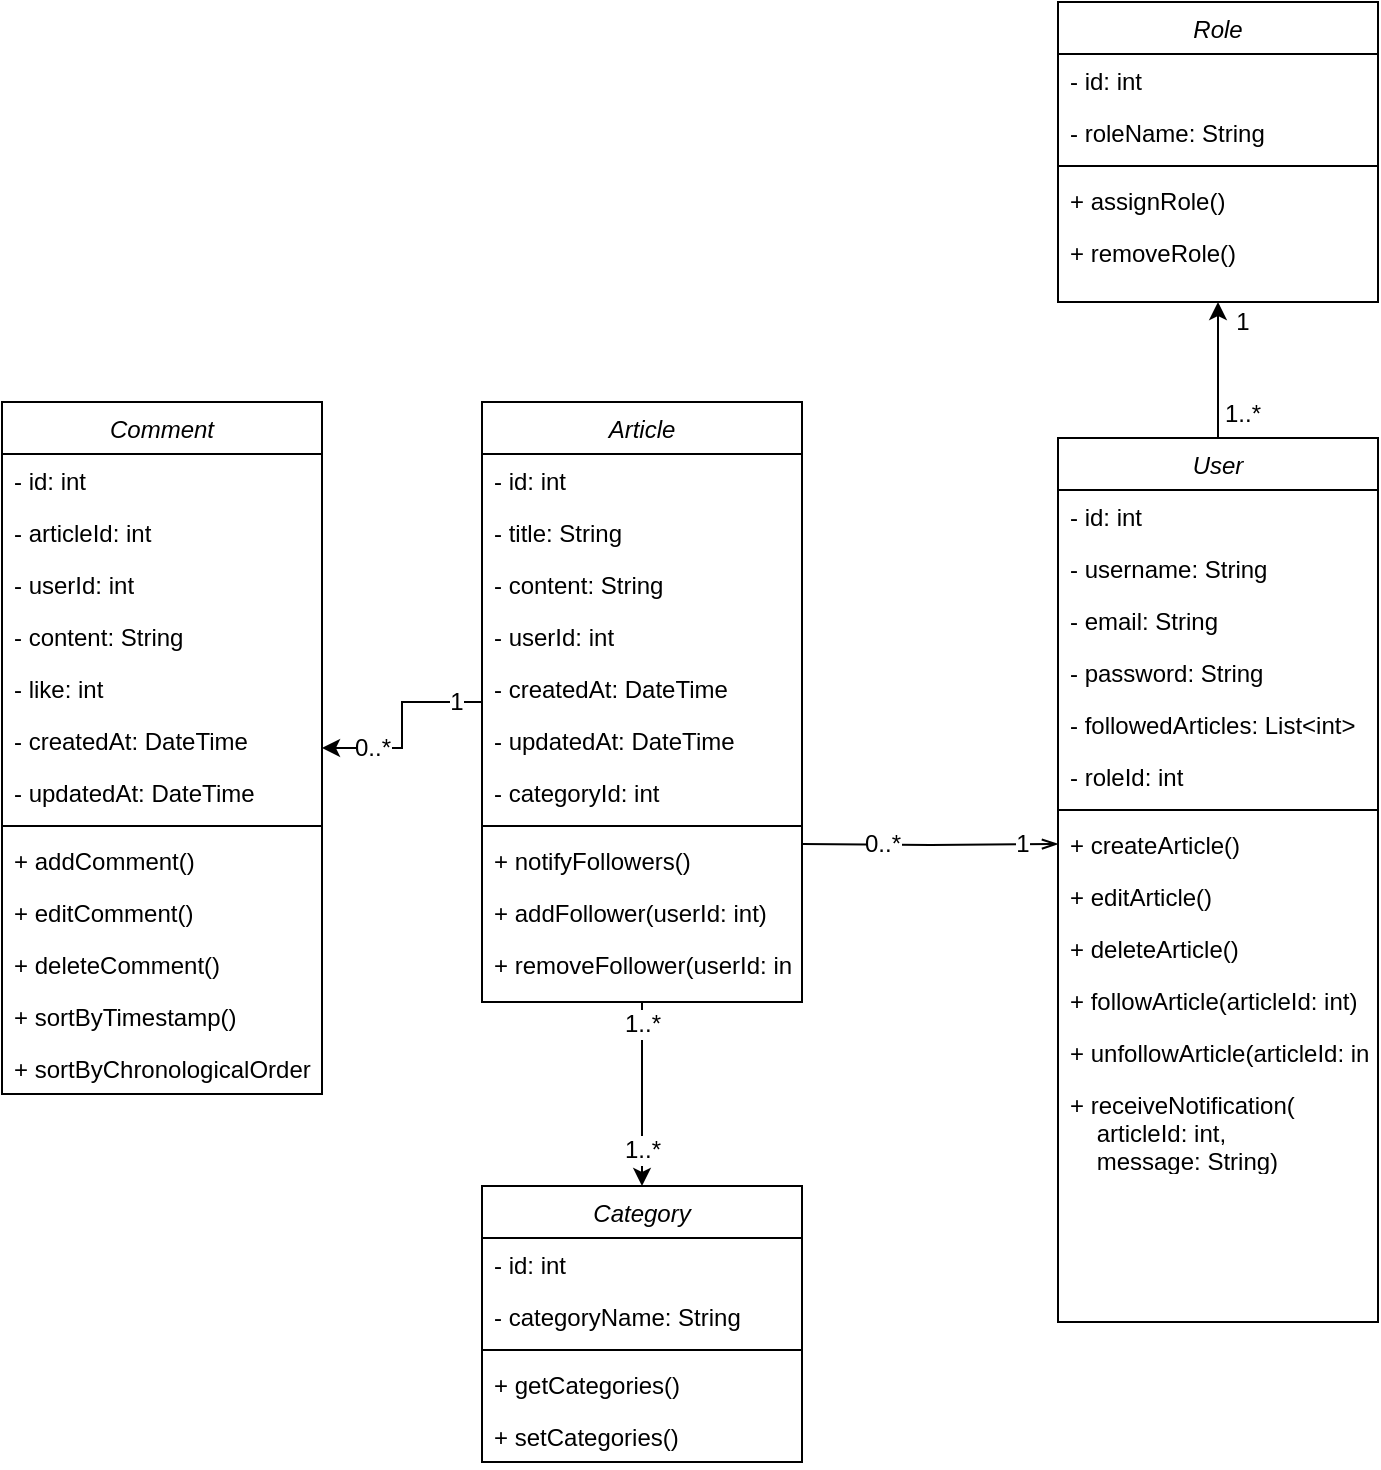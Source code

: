 <mxfile version="24.8.0">
  <diagram id="C5RBs43oDa-KdzZeNtuy" name="Page-1">
    <mxGraphModel dx="846" dy="686" grid="1" gridSize="10" guides="1" tooltips="1" connect="1" arrows="1" fold="1" page="1" pageScale="1" pageWidth="1169" pageHeight="827" math="0" shadow="0">
      <root>
        <mxCell id="WIyWlLk6GJQsqaUBKTNV-0" />
        <mxCell id="WIyWlLk6GJQsqaUBKTNV-1" parent="WIyWlLk6GJQsqaUBKTNV-0" />
        <mxCell id="Fy5Vtntc7LkFZaJxoZxp-55" value="" style="edgeStyle=orthogonalEdgeStyle;rounded=0;orthogonalLoop=1;jettySize=auto;html=1;" parent="WIyWlLk6GJQsqaUBKTNV-1" source="zkfFHV4jXpPFQw0GAbJ--0" target="Fy5Vtntc7LkFZaJxoZxp-44" edge="1">
          <mxGeometry relative="1" as="geometry" />
        </mxCell>
        <mxCell id="VkrEDVm7ht7ysy5g14_v-8" value="1..*" style="edgeLabel;html=1;align=center;verticalAlign=middle;resizable=0;points=[];fontSize=12;" vertex="1" connectable="0" parent="Fy5Vtntc7LkFZaJxoZxp-55">
          <mxGeometry x="-0.647" relative="1" as="geometry">
            <mxPoint x="12" as="offset" />
          </mxGeometry>
        </mxCell>
        <mxCell id="VkrEDVm7ht7ysy5g14_v-9" value="1" style="edgeLabel;html=1;align=center;verticalAlign=middle;resizable=0;points=[];fontSize=12;" vertex="1" connectable="0" parent="Fy5Vtntc7LkFZaJxoZxp-55">
          <mxGeometry x="0.5" y="-2" relative="1" as="geometry">
            <mxPoint x="10" y="-7" as="offset" />
          </mxGeometry>
        </mxCell>
        <mxCell id="zkfFHV4jXpPFQw0GAbJ--0" value="User" style="swimlane;fontStyle=2;align=center;verticalAlign=top;childLayout=stackLayout;horizontal=1;startSize=26;horizontalStack=0;resizeParent=1;resizeLast=0;collapsible=1;marginBottom=0;rounded=0;shadow=0;strokeWidth=1;" parent="WIyWlLk6GJQsqaUBKTNV-1" vertex="1">
          <mxGeometry x="688" y="248" width="160" height="442" as="geometry">
            <mxRectangle x="230" y="140" width="160" height="26" as="alternateBounds" />
          </mxGeometry>
        </mxCell>
        <mxCell id="zkfFHV4jXpPFQw0GAbJ--1" value="- id: int" style="text;align=left;verticalAlign=top;spacingLeft=4;spacingRight=4;overflow=hidden;rotatable=0;points=[[0,0.5],[1,0.5]];portConstraint=eastwest;" parent="zkfFHV4jXpPFQw0GAbJ--0" vertex="1">
          <mxGeometry y="26" width="160" height="26" as="geometry" />
        </mxCell>
        <mxCell id="zkfFHV4jXpPFQw0GAbJ--2" value="- username: String" style="text;align=left;verticalAlign=top;spacingLeft=4;spacingRight=4;overflow=hidden;rotatable=0;points=[[0,0.5],[1,0.5]];portConstraint=eastwest;rounded=0;shadow=0;html=0;" parent="zkfFHV4jXpPFQw0GAbJ--0" vertex="1">
          <mxGeometry y="52" width="160" height="26" as="geometry" />
        </mxCell>
        <mxCell id="zkfFHV4jXpPFQw0GAbJ--3" value="- email: String" style="text;align=left;verticalAlign=top;spacingLeft=4;spacingRight=4;overflow=hidden;rotatable=0;points=[[0,0.5],[1,0.5]];portConstraint=eastwest;rounded=0;shadow=0;html=0;" parent="zkfFHV4jXpPFQw0GAbJ--0" vertex="1">
          <mxGeometry y="78" width="160" height="26" as="geometry" />
        </mxCell>
        <mxCell id="Fy5Vtntc7LkFZaJxoZxp-0" value="- password: String" style="text;align=left;verticalAlign=top;spacingLeft=4;spacingRight=4;overflow=hidden;rotatable=0;points=[[0,0.5],[1,0.5]];portConstraint=eastwest;rounded=0;shadow=0;html=0;" parent="zkfFHV4jXpPFQw0GAbJ--0" vertex="1">
          <mxGeometry y="104" width="160" height="26" as="geometry" />
        </mxCell>
        <mxCell id="VkrEDVm7ht7ysy5g14_v-32" value="- followedArticles: List&lt;int&gt;" style="text;align=left;verticalAlign=top;spacingLeft=4;spacingRight=4;overflow=hidden;rotatable=0;points=[[0,0.5],[1,0.5]];portConstraint=eastwest;rounded=0;shadow=0;html=0;" vertex="1" parent="zkfFHV4jXpPFQw0GAbJ--0">
          <mxGeometry y="130" width="160" height="26" as="geometry" />
        </mxCell>
        <mxCell id="Fy5Vtntc7LkFZaJxoZxp-43" value="- roleId: int" style="text;align=left;verticalAlign=top;spacingLeft=4;spacingRight=4;overflow=hidden;rotatable=0;points=[[0,0.5],[1,0.5]];portConstraint=eastwest;rounded=0;shadow=0;html=0;" parent="zkfFHV4jXpPFQw0GAbJ--0" vertex="1">
          <mxGeometry y="156" width="160" height="26" as="geometry" />
        </mxCell>
        <mxCell id="zkfFHV4jXpPFQw0GAbJ--4" value="" style="line;html=1;strokeWidth=1;align=left;verticalAlign=middle;spacingTop=-1;spacingLeft=3;spacingRight=3;rotatable=0;labelPosition=right;points=[];portConstraint=eastwest;" parent="zkfFHV4jXpPFQw0GAbJ--0" vertex="1">
          <mxGeometry y="182" width="160" height="8" as="geometry" />
        </mxCell>
        <mxCell id="zkfFHV4jXpPFQw0GAbJ--5" value="+ createArticle()" style="text;align=left;verticalAlign=top;spacingLeft=4;spacingRight=4;overflow=hidden;rotatable=0;points=[[0,0.5],[1,0.5]];portConstraint=eastwest;" parent="zkfFHV4jXpPFQw0GAbJ--0" vertex="1">
          <mxGeometry y="190" width="160" height="26" as="geometry" />
        </mxCell>
        <mxCell id="Fy5Vtntc7LkFZaJxoZxp-1" value="+ editArticle()" style="text;align=left;verticalAlign=top;spacingLeft=4;spacingRight=4;overflow=hidden;rotatable=0;points=[[0,0.5],[1,0.5]];portConstraint=eastwest;" parent="zkfFHV4jXpPFQw0GAbJ--0" vertex="1">
          <mxGeometry y="216" width="160" height="26" as="geometry" />
        </mxCell>
        <mxCell id="Fy5Vtntc7LkFZaJxoZxp-4" value="+ deleteArticle()" style="text;align=left;verticalAlign=top;spacingLeft=4;spacingRight=4;overflow=hidden;rotatable=0;points=[[0,0.5],[1,0.5]];portConstraint=eastwest;" parent="zkfFHV4jXpPFQw0GAbJ--0" vertex="1">
          <mxGeometry y="242" width="160" height="26" as="geometry" />
        </mxCell>
        <mxCell id="VkrEDVm7ht7ysy5g14_v-31" value="+ followArticle(articleId: int)" style="text;align=left;verticalAlign=top;spacingLeft=4;spacingRight=4;overflow=hidden;rotatable=0;points=[[0,0.5],[1,0.5]];portConstraint=eastwest;" vertex="1" parent="zkfFHV4jXpPFQw0GAbJ--0">
          <mxGeometry y="268" width="160" height="26" as="geometry" />
        </mxCell>
        <mxCell id="VkrEDVm7ht7ysy5g14_v-33" value="+ unfollowArticle(articleId: int)" style="text;align=left;verticalAlign=top;spacingLeft=4;spacingRight=4;overflow=hidden;rotatable=0;points=[[0,0.5],[1,0.5]];portConstraint=eastwest;" vertex="1" parent="zkfFHV4jXpPFQw0GAbJ--0">
          <mxGeometry y="294" width="160" height="26" as="geometry" />
        </mxCell>
        <mxCell id="VkrEDVm7ht7ysy5g14_v-30" value="+ receiveNotification(&#xa;    articleId: int, &#xa;    message: String)" style="text;align=left;verticalAlign=top;spacingLeft=4;spacingRight=4;overflow=hidden;rotatable=0;points=[[0,0.5],[1,0.5]];portConstraint=eastwest;" vertex="1" parent="zkfFHV4jXpPFQw0GAbJ--0">
          <mxGeometry y="320" width="160" height="44" as="geometry" />
        </mxCell>
        <mxCell id="Fy5Vtntc7LkFZaJxoZxp-29" value="" style="edgeStyle=orthogonalEdgeStyle;rounded=0;orthogonalLoop=1;jettySize=auto;html=1;" parent="WIyWlLk6GJQsqaUBKTNV-1" source="Fy5Vtntc7LkFZaJxoZxp-5" target="Fy5Vtntc7LkFZaJxoZxp-20" edge="1">
          <mxGeometry relative="1" as="geometry" />
        </mxCell>
        <mxCell id="VkrEDVm7ht7ysy5g14_v-4" value="1" style="edgeLabel;html=1;align=center;verticalAlign=middle;resizable=0;points=[];fontSize=12;" vertex="1" connectable="0" parent="Fy5Vtntc7LkFZaJxoZxp-29">
          <mxGeometry x="-0.75" relative="1" as="geometry">
            <mxPoint as="offset" />
          </mxGeometry>
        </mxCell>
        <mxCell id="VkrEDVm7ht7ysy5g14_v-5" value="0..*" style="edgeLabel;html=1;align=center;verticalAlign=middle;resizable=0;points=[];fontSize=12;" vertex="1" connectable="0" parent="Fy5Vtntc7LkFZaJxoZxp-29">
          <mxGeometry x="0.575" y="2" relative="1" as="geometry">
            <mxPoint x="3" y="-2" as="offset" />
          </mxGeometry>
        </mxCell>
        <mxCell id="Fy5Vtntc7LkFZaJxoZxp-39" value="" style="edgeStyle=orthogonalEdgeStyle;rounded=0;orthogonalLoop=1;jettySize=auto;html=1;" parent="WIyWlLk6GJQsqaUBKTNV-1" source="Fy5Vtntc7LkFZaJxoZxp-5" target="Fy5Vtntc7LkFZaJxoZxp-30" edge="1">
          <mxGeometry relative="1" as="geometry" />
        </mxCell>
        <mxCell id="VkrEDVm7ht7ysy5g14_v-6" value="1..*" style="edgeLabel;html=1;align=center;verticalAlign=middle;resizable=0;points=[];fontSize=12;" vertex="1" connectable="0" parent="Fy5Vtntc7LkFZaJxoZxp-39">
          <mxGeometry x="-0.775" y="2" relative="1" as="geometry">
            <mxPoint x="-2" as="offset" />
          </mxGeometry>
        </mxCell>
        <mxCell id="VkrEDVm7ht7ysy5g14_v-7" value="1..*" style="edgeLabel;html=1;align=center;verticalAlign=middle;resizable=0;points=[];fontSize=12;" vertex="1" connectable="0" parent="Fy5Vtntc7LkFZaJxoZxp-39">
          <mxGeometry x="0.612" relative="1" as="geometry">
            <mxPoint as="offset" />
          </mxGeometry>
        </mxCell>
        <mxCell id="Fy5Vtntc7LkFZaJxoZxp-5" value="Article" style="swimlane;fontStyle=2;align=center;verticalAlign=top;childLayout=stackLayout;horizontal=1;startSize=26;horizontalStack=0;resizeParent=1;resizeLast=0;collapsible=1;marginBottom=0;rounded=0;shadow=0;strokeWidth=1;" parent="WIyWlLk6GJQsqaUBKTNV-1" vertex="1">
          <mxGeometry x="400" y="230" width="160" height="300" as="geometry">
            <mxRectangle x="230" y="140" width="160" height="26" as="alternateBounds" />
          </mxGeometry>
        </mxCell>
        <mxCell id="Fy5Vtntc7LkFZaJxoZxp-6" value="- id: int" style="text;align=left;verticalAlign=top;spacingLeft=4;spacingRight=4;overflow=hidden;rotatable=0;points=[[0,0.5],[1,0.5]];portConstraint=eastwest;" parent="Fy5Vtntc7LkFZaJxoZxp-5" vertex="1">
          <mxGeometry y="26" width="160" height="26" as="geometry" />
        </mxCell>
        <mxCell id="Fy5Vtntc7LkFZaJxoZxp-7" value="- title: String" style="text;align=left;verticalAlign=top;spacingLeft=4;spacingRight=4;overflow=hidden;rotatable=0;points=[[0,0.5],[1,0.5]];portConstraint=eastwest;rounded=0;shadow=0;html=0;" parent="Fy5Vtntc7LkFZaJxoZxp-5" vertex="1">
          <mxGeometry y="52" width="160" height="26" as="geometry" />
        </mxCell>
        <mxCell id="Fy5Vtntc7LkFZaJxoZxp-8" value="- content: String" style="text;align=left;verticalAlign=top;spacingLeft=4;spacingRight=4;overflow=hidden;rotatable=0;points=[[0,0.5],[1,0.5]];portConstraint=eastwest;rounded=0;shadow=0;html=0;" parent="Fy5Vtntc7LkFZaJxoZxp-5" vertex="1">
          <mxGeometry y="78" width="160" height="26" as="geometry" />
        </mxCell>
        <mxCell id="Fy5Vtntc7LkFZaJxoZxp-18" value="- userId: int" style="text;align=left;verticalAlign=top;spacingLeft=4;spacingRight=4;overflow=hidden;rotatable=0;points=[[0,0.5],[1,0.5]];portConstraint=eastwest;rounded=0;shadow=0;html=0;" parent="Fy5Vtntc7LkFZaJxoZxp-5" vertex="1">
          <mxGeometry y="104" width="160" height="26" as="geometry" />
        </mxCell>
        <mxCell id="Fy5Vtntc7LkFZaJxoZxp-58" value="- createdAt: DateTime" style="text;align=left;verticalAlign=top;spacingLeft=4;spacingRight=4;overflow=hidden;rotatable=0;points=[[0,0.5],[1,0.5]];portConstraint=eastwest;rounded=0;shadow=0;html=0;" parent="Fy5Vtntc7LkFZaJxoZxp-5" vertex="1">
          <mxGeometry y="130" width="160" height="26" as="geometry" />
        </mxCell>
        <mxCell id="Fy5Vtntc7LkFZaJxoZxp-59" value="- updatedAt: DateTime" style="text;align=left;verticalAlign=top;spacingLeft=4;spacingRight=4;overflow=hidden;rotatable=0;points=[[0,0.5],[1,0.5]];portConstraint=eastwest;rounded=0;shadow=0;html=0;" parent="Fy5Vtntc7LkFZaJxoZxp-5" vertex="1">
          <mxGeometry y="156" width="160" height="26" as="geometry" />
        </mxCell>
        <mxCell id="Fy5Vtntc7LkFZaJxoZxp-19" value="- categoryId: int" style="text;align=left;verticalAlign=top;spacingLeft=4;spacingRight=4;overflow=hidden;rotatable=0;points=[[0,0.5],[1,0.5]];portConstraint=eastwest;rounded=0;shadow=0;html=0;" parent="Fy5Vtntc7LkFZaJxoZxp-5" vertex="1">
          <mxGeometry y="182" width="160" height="26" as="geometry" />
        </mxCell>
        <mxCell id="Fy5Vtntc7LkFZaJxoZxp-10" value="" style="line;html=1;strokeWidth=1;align=left;verticalAlign=middle;spacingTop=-1;spacingLeft=3;spacingRight=3;rotatable=0;labelPosition=right;points=[];portConstraint=eastwest;" parent="Fy5Vtntc7LkFZaJxoZxp-5" vertex="1">
          <mxGeometry y="208" width="160" height="8" as="geometry" />
        </mxCell>
        <mxCell id="Fy5Vtntc7LkFZaJxoZxp-11" value="+ notifyFollowers()" style="text;align=left;verticalAlign=top;spacingLeft=4;spacingRight=4;overflow=hidden;rotatable=0;points=[[0,0.5],[1,0.5]];portConstraint=eastwest;" parent="Fy5Vtntc7LkFZaJxoZxp-5" vertex="1">
          <mxGeometry y="216" width="160" height="26" as="geometry" />
        </mxCell>
        <mxCell id="VkrEDVm7ht7ysy5g14_v-18" value="+ addFollower(userId: int)" style="text;align=left;verticalAlign=top;spacingLeft=4;spacingRight=4;overflow=hidden;rotatable=0;points=[[0,0.5],[1,0.5]];portConstraint=eastwest;" vertex="1" parent="Fy5Vtntc7LkFZaJxoZxp-5">
          <mxGeometry y="242" width="160" height="26" as="geometry" />
        </mxCell>
        <mxCell id="VkrEDVm7ht7ysy5g14_v-20" value="+ removeFollower(userId: int)" style="text;align=left;verticalAlign=top;spacingLeft=4;spacingRight=4;overflow=hidden;rotatable=0;points=[[0,0.5],[1,0.5]];portConstraint=eastwest;" vertex="1" parent="Fy5Vtntc7LkFZaJxoZxp-5">
          <mxGeometry y="268" width="160" height="26" as="geometry" />
        </mxCell>
        <mxCell id="Fy5Vtntc7LkFZaJxoZxp-15" value="" style="edgeStyle=orthogonalEdgeStyle;rounded=0;orthogonalLoop=1;jettySize=auto;html=1;endArrow=openThin;endFill=0;shadow=0;" parent="WIyWlLk6GJQsqaUBKTNV-1" target="zkfFHV4jXpPFQw0GAbJ--5" edge="1">
          <mxGeometry relative="1" as="geometry">
            <mxPoint x="560" y="451" as="sourcePoint" />
          </mxGeometry>
        </mxCell>
        <mxCell id="VkrEDVm7ht7ysy5g14_v-1" value="0..*" style="edgeLabel;html=1;align=center;verticalAlign=middle;resizable=0;points=[];fontSize=12;" vertex="1" connectable="0" parent="Fy5Vtntc7LkFZaJxoZxp-15">
          <mxGeometry x="-0.537" relative="1" as="geometry">
            <mxPoint x="10" as="offset" />
          </mxGeometry>
        </mxCell>
        <mxCell id="VkrEDVm7ht7ysy5g14_v-2" value="1" style="edgeLabel;html=1;align=center;verticalAlign=middle;resizable=0;points=[];fontSize=12;" vertex="1" connectable="0" parent="Fy5Vtntc7LkFZaJxoZxp-15">
          <mxGeometry x="0.713" relative="1" as="geometry">
            <mxPoint as="offset" />
          </mxGeometry>
        </mxCell>
        <mxCell id="Fy5Vtntc7LkFZaJxoZxp-20" value="Comment" style="swimlane;fontStyle=2;align=center;verticalAlign=top;childLayout=stackLayout;horizontal=1;startSize=26;horizontalStack=0;resizeParent=1;resizeLast=0;collapsible=1;marginBottom=0;rounded=0;shadow=0;strokeWidth=1;" parent="WIyWlLk6GJQsqaUBKTNV-1" vertex="1">
          <mxGeometry x="160" y="230" width="160" height="346" as="geometry">
            <mxRectangle x="230" y="140" width="160" height="26" as="alternateBounds" />
          </mxGeometry>
        </mxCell>
        <mxCell id="Fy5Vtntc7LkFZaJxoZxp-42" value="- id: int" style="text;align=left;verticalAlign=top;spacingLeft=4;spacingRight=4;overflow=hidden;rotatable=0;points=[[0,0.5],[1,0.5]];portConstraint=eastwest;" parent="Fy5Vtntc7LkFZaJxoZxp-20" vertex="1">
          <mxGeometry y="26" width="160" height="26" as="geometry" />
        </mxCell>
        <mxCell id="Fy5Vtntc7LkFZaJxoZxp-21" value="- articleId: int" style="text;align=left;verticalAlign=top;spacingLeft=4;spacingRight=4;overflow=hidden;rotatable=0;points=[[0,0.5],[1,0.5]];portConstraint=eastwest;" parent="Fy5Vtntc7LkFZaJxoZxp-20" vertex="1">
          <mxGeometry y="52" width="160" height="26" as="geometry" />
        </mxCell>
        <mxCell id="Fy5Vtntc7LkFZaJxoZxp-22" value="- userId: int" style="text;align=left;verticalAlign=top;spacingLeft=4;spacingRight=4;overflow=hidden;rotatable=0;points=[[0,0.5],[1,0.5]];portConstraint=eastwest;rounded=0;shadow=0;html=0;" parent="Fy5Vtntc7LkFZaJxoZxp-20" vertex="1">
          <mxGeometry y="78" width="160" height="26" as="geometry" />
        </mxCell>
        <mxCell id="Fy5Vtntc7LkFZaJxoZxp-23" value="- content: String" style="text;align=left;verticalAlign=top;spacingLeft=4;spacingRight=4;overflow=hidden;rotatable=0;points=[[0,0.5],[1,0.5]];portConstraint=eastwest;rounded=0;shadow=0;html=0;" parent="Fy5Vtntc7LkFZaJxoZxp-20" vertex="1">
          <mxGeometry y="104" width="160" height="26" as="geometry" />
        </mxCell>
        <mxCell id="Fy5Vtntc7LkFZaJxoZxp-24" value="- like: int" style="text;align=left;verticalAlign=top;spacingLeft=4;spacingRight=4;overflow=hidden;rotatable=0;points=[[0,0.5],[1,0.5]];portConstraint=eastwest;rounded=0;shadow=0;html=0;" parent="Fy5Vtntc7LkFZaJxoZxp-20" vertex="1">
          <mxGeometry y="130" width="160" height="26" as="geometry" />
        </mxCell>
        <mxCell id="Fy5Vtntc7LkFZaJxoZxp-41" value="- createdAt: DateTime" style="text;align=left;verticalAlign=top;spacingLeft=4;spacingRight=4;overflow=hidden;rotatable=0;points=[[0,0.5],[1,0.5]];portConstraint=eastwest;rounded=0;shadow=0;html=0;" parent="Fy5Vtntc7LkFZaJxoZxp-20" vertex="1">
          <mxGeometry y="156" width="160" height="26" as="geometry" />
        </mxCell>
        <mxCell id="Fy5Vtntc7LkFZaJxoZxp-25" value="- updatedAt: DateTime" style="text;align=left;verticalAlign=top;spacingLeft=4;spacingRight=4;overflow=hidden;rotatable=0;points=[[0,0.5],[1,0.5]];portConstraint=eastwest;rounded=0;shadow=0;html=0;" parent="Fy5Vtntc7LkFZaJxoZxp-20" vertex="1">
          <mxGeometry y="182" width="160" height="26" as="geometry" />
        </mxCell>
        <mxCell id="Fy5Vtntc7LkFZaJxoZxp-27" value="" style="line;html=1;strokeWidth=1;align=left;verticalAlign=middle;spacingTop=-1;spacingLeft=3;spacingRight=3;rotatable=0;labelPosition=right;points=[];portConstraint=eastwest;" parent="Fy5Vtntc7LkFZaJxoZxp-20" vertex="1">
          <mxGeometry y="208" width="160" height="8" as="geometry" />
        </mxCell>
        <mxCell id="VkrEDVm7ht7ysy5g14_v-34" value="+ addComment()" style="text;align=left;verticalAlign=top;spacingLeft=4;spacingRight=4;overflow=hidden;rotatable=0;points=[[0,0.5],[1,0.5]];portConstraint=eastwest;" vertex="1" parent="Fy5Vtntc7LkFZaJxoZxp-20">
          <mxGeometry y="216" width="160" height="26" as="geometry" />
        </mxCell>
        <mxCell id="VkrEDVm7ht7ysy5g14_v-35" value="+ editComment()" style="text;align=left;verticalAlign=top;spacingLeft=4;spacingRight=4;overflow=hidden;rotatable=0;points=[[0,0.5],[1,0.5]];portConstraint=eastwest;" vertex="1" parent="Fy5Vtntc7LkFZaJxoZxp-20">
          <mxGeometry y="242" width="160" height="26" as="geometry" />
        </mxCell>
        <mxCell id="VkrEDVm7ht7ysy5g14_v-21" value="+ deleteComment()" style="text;align=left;verticalAlign=top;spacingLeft=4;spacingRight=4;overflow=hidden;rotatable=0;points=[[0,0.5],[1,0.5]];portConstraint=eastwest;" vertex="1" parent="Fy5Vtntc7LkFZaJxoZxp-20">
          <mxGeometry y="268" width="160" height="26" as="geometry" />
        </mxCell>
        <mxCell id="VkrEDVm7ht7ysy5g14_v-22" value="+ sortByTimestamp()" style="text;align=left;verticalAlign=top;spacingLeft=4;spacingRight=4;overflow=hidden;rotatable=0;points=[[0,0.5],[1,0.5]];portConstraint=eastwest;" vertex="1" parent="Fy5Vtntc7LkFZaJxoZxp-20">
          <mxGeometry y="294" width="160" height="26" as="geometry" />
        </mxCell>
        <mxCell id="Fy5Vtntc7LkFZaJxoZxp-28" value="+ sortByChronologicalOrder()" style="text;align=left;verticalAlign=top;spacingLeft=4;spacingRight=4;overflow=hidden;rotatable=0;points=[[0,0.5],[1,0.5]];portConstraint=eastwest;" parent="Fy5Vtntc7LkFZaJxoZxp-20" vertex="1">
          <mxGeometry y="320" width="160" height="26" as="geometry" />
        </mxCell>
        <mxCell id="Fy5Vtntc7LkFZaJxoZxp-30" value="Category" style="swimlane;fontStyle=2;align=center;verticalAlign=top;childLayout=stackLayout;horizontal=1;startSize=26;horizontalStack=0;resizeParent=1;resizeLast=0;collapsible=1;marginBottom=0;rounded=0;shadow=0;strokeWidth=1;" parent="WIyWlLk6GJQsqaUBKTNV-1" vertex="1">
          <mxGeometry x="400" y="622" width="160" height="138" as="geometry">
            <mxRectangle x="230" y="140" width="160" height="26" as="alternateBounds" />
          </mxGeometry>
        </mxCell>
        <mxCell id="Fy5Vtntc7LkFZaJxoZxp-31" value="- id: int" style="text;align=left;verticalAlign=top;spacingLeft=4;spacingRight=4;overflow=hidden;rotatable=0;points=[[0,0.5],[1,0.5]];portConstraint=eastwest;" parent="Fy5Vtntc7LkFZaJxoZxp-30" vertex="1">
          <mxGeometry y="26" width="160" height="26" as="geometry" />
        </mxCell>
        <mxCell id="Fy5Vtntc7LkFZaJxoZxp-32" value="- categoryName: String" style="text;align=left;verticalAlign=top;spacingLeft=4;spacingRight=4;overflow=hidden;rotatable=0;points=[[0,0.5],[1,0.5]];portConstraint=eastwest;rounded=0;shadow=0;html=0;" parent="Fy5Vtntc7LkFZaJxoZxp-30" vertex="1">
          <mxGeometry y="52" width="160" height="26" as="geometry" />
        </mxCell>
        <mxCell id="Fy5Vtntc7LkFZaJxoZxp-37" value="" style="line;html=1;strokeWidth=1;align=left;verticalAlign=middle;spacingTop=-1;spacingLeft=3;spacingRight=3;rotatable=0;labelPosition=right;points=[];portConstraint=eastwest;" parent="Fy5Vtntc7LkFZaJxoZxp-30" vertex="1">
          <mxGeometry y="78" width="160" height="8" as="geometry" />
        </mxCell>
        <mxCell id="Fy5Vtntc7LkFZaJxoZxp-38" value="+ getCategories()" style="text;align=left;verticalAlign=top;spacingLeft=4;spacingRight=4;overflow=hidden;rotatable=0;points=[[0,0.5],[1,0.5]];portConstraint=eastwest;" parent="Fy5Vtntc7LkFZaJxoZxp-30" vertex="1">
          <mxGeometry y="86" width="160" height="26" as="geometry" />
        </mxCell>
        <mxCell id="Fy5Vtntc7LkFZaJxoZxp-60" value="+ setCategories()" style="text;align=left;verticalAlign=top;spacingLeft=4;spacingRight=4;overflow=hidden;rotatable=0;points=[[0,0.5],[1,0.5]];portConstraint=eastwest;" parent="Fy5Vtntc7LkFZaJxoZxp-30" vertex="1">
          <mxGeometry y="112" width="160" height="26" as="geometry" />
        </mxCell>
        <mxCell id="Fy5Vtntc7LkFZaJxoZxp-44" value="Role" style="swimlane;fontStyle=2;align=center;verticalAlign=top;childLayout=stackLayout;horizontal=1;startSize=26;horizontalStack=0;resizeParent=1;resizeLast=0;collapsible=1;marginBottom=0;rounded=0;shadow=0;strokeWidth=1;" parent="WIyWlLk6GJQsqaUBKTNV-1" vertex="1">
          <mxGeometry x="688" y="30" width="160" height="150" as="geometry">
            <mxRectangle x="230" y="140" width="160" height="26" as="alternateBounds" />
          </mxGeometry>
        </mxCell>
        <mxCell id="Fy5Vtntc7LkFZaJxoZxp-45" value="- id: int" style="text;align=left;verticalAlign=top;spacingLeft=4;spacingRight=4;overflow=hidden;rotatable=0;points=[[0,0.5],[1,0.5]];portConstraint=eastwest;" parent="Fy5Vtntc7LkFZaJxoZxp-44" vertex="1">
          <mxGeometry y="26" width="160" height="26" as="geometry" />
        </mxCell>
        <mxCell id="Fy5Vtntc7LkFZaJxoZxp-46" value="- roleName: String" style="text;align=left;verticalAlign=top;spacingLeft=4;spacingRight=4;overflow=hidden;rotatable=0;points=[[0,0.5],[1,0.5]];portConstraint=eastwest;rounded=0;shadow=0;html=0;" parent="Fy5Vtntc7LkFZaJxoZxp-44" vertex="1">
          <mxGeometry y="52" width="160" height="26" as="geometry" />
        </mxCell>
        <mxCell id="Fy5Vtntc7LkFZaJxoZxp-50" value="" style="line;html=1;strokeWidth=1;align=left;verticalAlign=middle;spacingTop=-1;spacingLeft=3;spacingRight=3;rotatable=0;labelPosition=right;points=[];portConstraint=eastwest;" parent="Fy5Vtntc7LkFZaJxoZxp-44" vertex="1">
          <mxGeometry y="78" width="160" height="8" as="geometry" />
        </mxCell>
        <mxCell id="Fy5Vtntc7LkFZaJxoZxp-51" value="+ assignRole()" style="text;align=left;verticalAlign=top;spacingLeft=4;spacingRight=4;overflow=hidden;rotatable=0;points=[[0,0.5],[1,0.5]];portConstraint=eastwest;" parent="Fy5Vtntc7LkFZaJxoZxp-44" vertex="1">
          <mxGeometry y="86" width="160" height="26" as="geometry" />
        </mxCell>
        <mxCell id="Fy5Vtntc7LkFZaJxoZxp-52" value="+ removeRole()" style="text;align=left;verticalAlign=top;spacingLeft=4;spacingRight=4;overflow=hidden;rotatable=0;points=[[0,0.5],[1,0.5]];portConstraint=eastwest;" parent="Fy5Vtntc7LkFZaJxoZxp-44" vertex="1">
          <mxGeometry y="112" width="160" height="26" as="geometry" />
        </mxCell>
      </root>
    </mxGraphModel>
  </diagram>
</mxfile>
